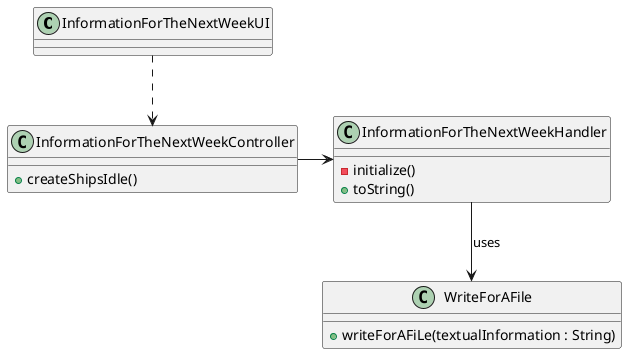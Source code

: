 @startuml
'https://plantuml.com/sequence-diagram

class InformationForTheNextWeekUI{
}

class InformationForTheNextWeekController{
+ createShipsIdle()
}


class InformationForTheNextWeekHandler{
- initialize()
+ toString()
}

class WriteForAFile{
+ writeForAFiLe(textualInformation : String)
}

InformationForTheNextWeekUI ..> InformationForTheNextWeekController
InformationForTheNextWeekController-> InformationForTheNextWeekHandler
InformationForTheNextWeekHandler --> WriteForAFile : uses
@enduml